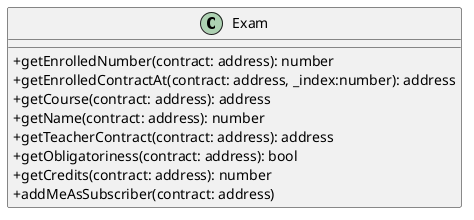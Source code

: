 @startuml
skinparam classAttributeIconSize 0
class Exam{
+ getEnrolledNumber(contract: address): number
+ getEnrolledContractAt(contract: address, _index:number): address
+ getCourse(contract: address): address
+ getName(contract: address): number
+ getTeacherContract(contract: address): address
+ getObligatoriness(contract: address): bool
+ getCredits(contract: address): number
+ addMeAsSubscriber(contract: address)
}
@enduml
